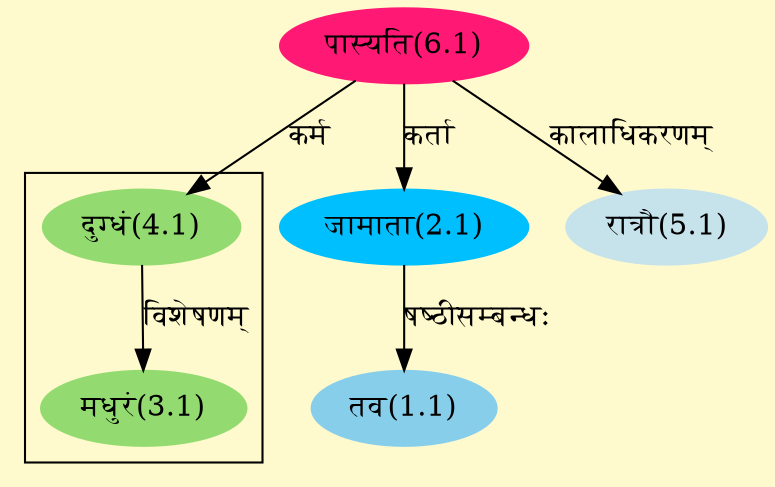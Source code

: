 digraph G{
rankdir=BT;
 compound=true;
 bgcolor="lemonchiffon1";

subgraph cluster_1{
Node3_1 [style=filled, color="#93DB70" label = "मधुरं(3.1)"]
Node4_1 [style=filled, color="#93DB70" label = "दुग्धं(4.1)"]

}
Node1_1 [style=filled, color="#87CEEB" label = "तव(1.1)"]
Node2_1 [style=filled, color="#00BFFF" label = "जामाता(2.1)"]
Node6_1 [style=filled, color="#FF1975" label = "पास्यति(6.1)"]
Node4_1 [style=filled, color="#93DB70" label = "दुग्धं(4.1)"]
Node5_1 [style=filled, color="#C6E2EB" label = "रात्रौ(5.1)"]
/* Start of Relations section */

Node1_1 -> Node2_1 [  label="षष्ठीसम्बन्धः"  dir="back" ]
Node2_1 -> Node6_1 [  label="कर्ता"  dir="back" ]
Node3_1 -> Node4_1 [  label="विशेषणम्"  dir="back" ]
Node4_1 -> Node6_1 [  label="कर्म"  dir="back" ]
Node5_1 -> Node6_1 [  label="कालाधिकरणम्"  dir="back" ]
}
